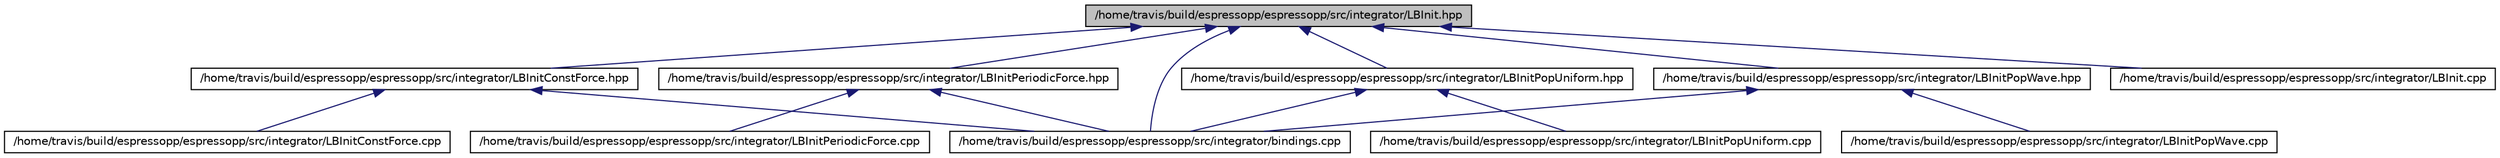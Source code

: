 digraph G
{
  edge [fontname="Helvetica",fontsize="10",labelfontname="Helvetica",labelfontsize="10"];
  node [fontname="Helvetica",fontsize="10",shape=record];
  Node1 [label="/home/travis/build/espressopp/espressopp/src/integrator/LBInit.hpp",height=0.2,width=0.4,color="black", fillcolor="grey75", style="filled" fontcolor="black"];
  Node1 -> Node2 [dir="back",color="midnightblue",fontsize="10",style="solid",fontname="Helvetica"];
  Node2 [label="/home/travis/build/espressopp/espressopp/src/integrator/bindings.cpp",height=0.2,width=0.4,color="black", fillcolor="white", style="filled",URL="$integrator_2bindings_8cpp.html"];
  Node1 -> Node3 [dir="back",color="midnightblue",fontsize="10",style="solid",fontname="Helvetica"];
  Node3 [label="/home/travis/build/espressopp/espressopp/src/integrator/LBInitConstForce.hpp",height=0.2,width=0.4,color="black", fillcolor="white", style="filled",URL="$LBInitConstForce_8hpp.html"];
  Node3 -> Node2 [dir="back",color="midnightblue",fontsize="10",style="solid",fontname="Helvetica"];
  Node3 -> Node4 [dir="back",color="midnightblue",fontsize="10",style="solid",fontname="Helvetica"];
  Node4 [label="/home/travis/build/espressopp/espressopp/src/integrator/LBInitConstForce.cpp",height=0.2,width=0.4,color="black", fillcolor="white", style="filled",URL="$LBInitConstForce_8cpp.html"];
  Node1 -> Node5 [dir="back",color="midnightblue",fontsize="10",style="solid",fontname="Helvetica"];
  Node5 [label="/home/travis/build/espressopp/espressopp/src/integrator/LBInitPeriodicForce.hpp",height=0.2,width=0.4,color="black", fillcolor="white", style="filled",URL="$LBInitPeriodicForce_8hpp.html"];
  Node5 -> Node2 [dir="back",color="midnightblue",fontsize="10",style="solid",fontname="Helvetica"];
  Node5 -> Node6 [dir="back",color="midnightblue",fontsize="10",style="solid",fontname="Helvetica"];
  Node6 [label="/home/travis/build/espressopp/espressopp/src/integrator/LBInitPeriodicForce.cpp",height=0.2,width=0.4,color="black", fillcolor="white", style="filled",URL="$LBInitPeriodicForce_8cpp.html"];
  Node1 -> Node7 [dir="back",color="midnightblue",fontsize="10",style="solid",fontname="Helvetica"];
  Node7 [label="/home/travis/build/espressopp/espressopp/src/integrator/LBInitPopUniform.hpp",height=0.2,width=0.4,color="black", fillcolor="white", style="filled",URL="$LBInitPopUniform_8hpp.html"];
  Node7 -> Node2 [dir="back",color="midnightblue",fontsize="10",style="solid",fontname="Helvetica"];
  Node7 -> Node8 [dir="back",color="midnightblue",fontsize="10",style="solid",fontname="Helvetica"];
  Node8 [label="/home/travis/build/espressopp/espressopp/src/integrator/LBInitPopUniform.cpp",height=0.2,width=0.4,color="black", fillcolor="white", style="filled",URL="$LBInitPopUniform_8cpp.html"];
  Node1 -> Node9 [dir="back",color="midnightblue",fontsize="10",style="solid",fontname="Helvetica"];
  Node9 [label="/home/travis/build/espressopp/espressopp/src/integrator/LBInitPopWave.hpp",height=0.2,width=0.4,color="black", fillcolor="white", style="filled",URL="$LBInitPopWave_8hpp.html"];
  Node9 -> Node2 [dir="back",color="midnightblue",fontsize="10",style="solid",fontname="Helvetica"];
  Node9 -> Node10 [dir="back",color="midnightblue",fontsize="10",style="solid",fontname="Helvetica"];
  Node10 [label="/home/travis/build/espressopp/espressopp/src/integrator/LBInitPopWave.cpp",height=0.2,width=0.4,color="black", fillcolor="white", style="filled",URL="$LBInitPopWave_8cpp.html"];
  Node1 -> Node11 [dir="back",color="midnightblue",fontsize="10",style="solid",fontname="Helvetica"];
  Node11 [label="/home/travis/build/espressopp/espressopp/src/integrator/LBInit.cpp",height=0.2,width=0.4,color="black", fillcolor="white", style="filled",URL="$LBInit_8cpp.html"];
}
